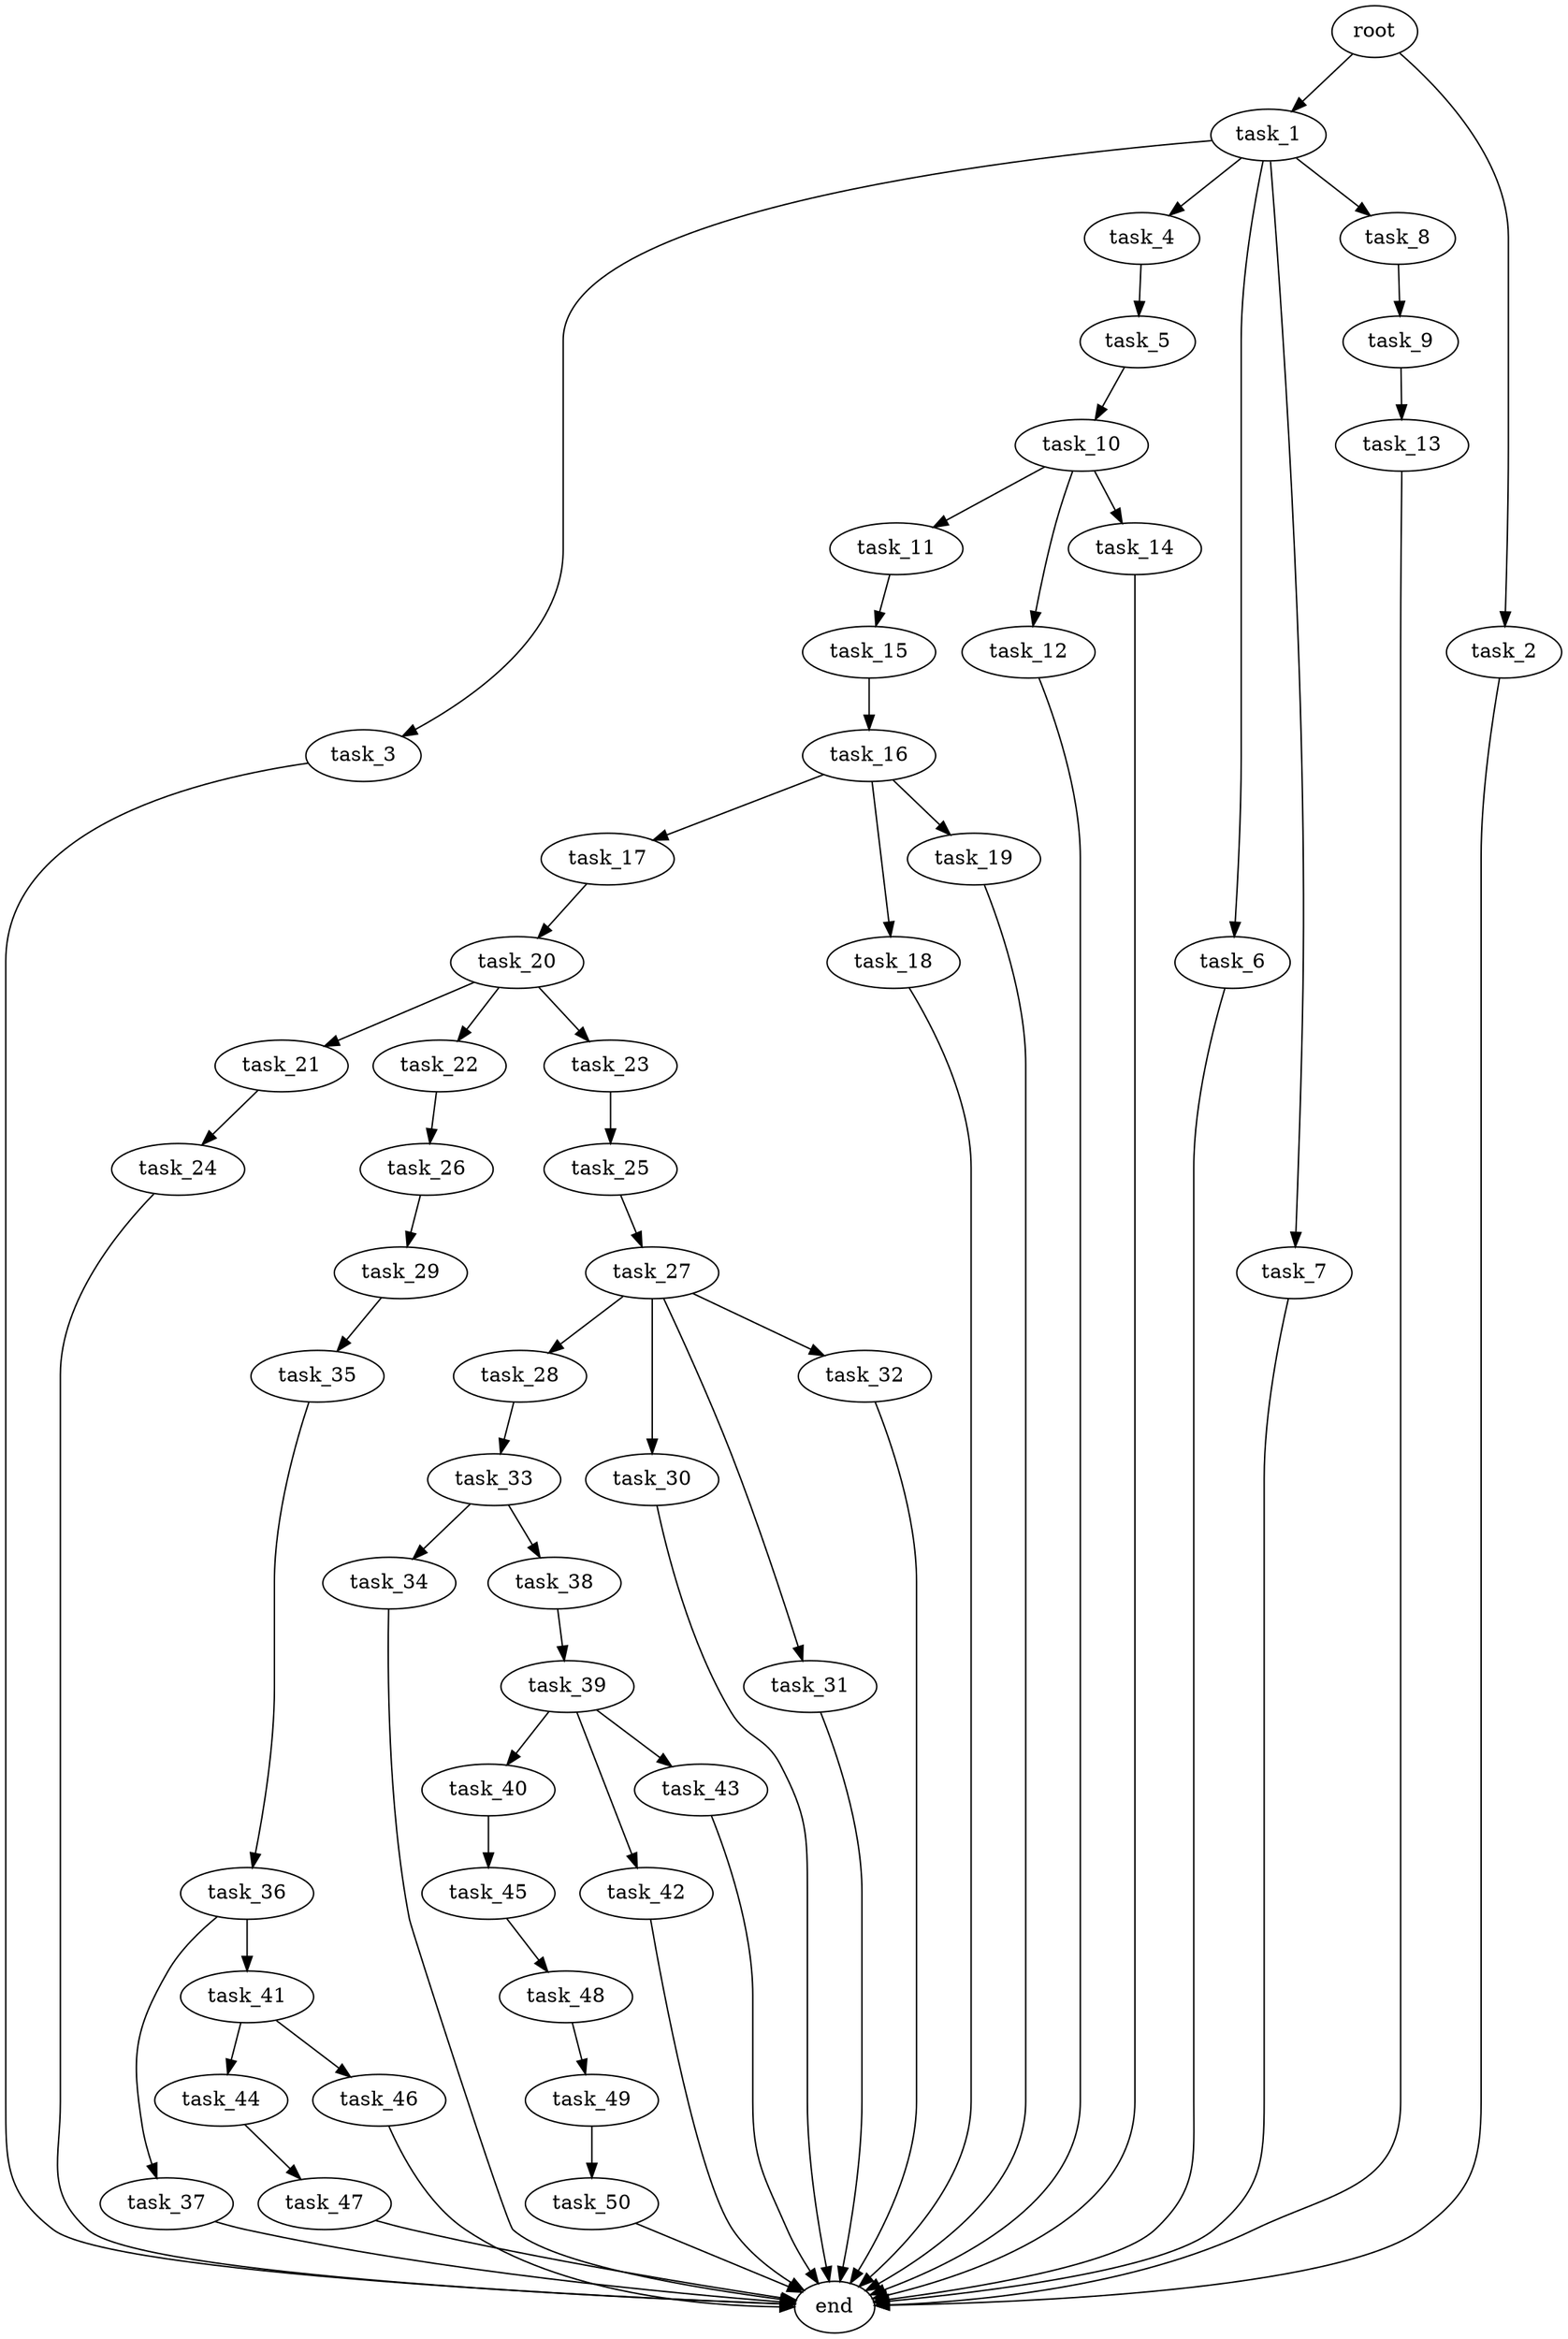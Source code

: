 digraph G {
  root [size="0.000000e+00"];
  task_1 [size="4.127507e+09"];
  task_2 [size="9.010546e+09"];
  task_3 [size="3.628643e+09"];
  task_4 [size="3.170782e+09"];
  task_5 [size="4.190490e+09"];
  task_6 [size="6.059478e+09"];
  task_7 [size="1.265326e+09"];
  task_8 [size="7.191451e+08"];
  task_9 [size="9.913158e+09"];
  task_10 [size="5.469956e+09"];
  task_11 [size="8.787986e+09"];
  task_12 [size="2.108916e+08"];
  task_13 [size="2.134016e+09"];
  task_14 [size="8.170306e+08"];
  task_15 [size="7.272623e+09"];
  task_16 [size="3.976955e+09"];
  task_17 [size="2.874982e+09"];
  task_18 [size="4.807442e+09"];
  task_19 [size="6.322419e+08"];
  task_20 [size="6.297301e+09"];
  task_21 [size="9.747500e+09"];
  task_22 [size="2.234220e+09"];
  task_23 [size="2.915285e+08"];
  task_24 [size="1.896643e+09"];
  task_25 [size="2.618723e+09"];
  task_26 [size="1.164568e+09"];
  task_27 [size="6.278286e+09"];
  task_28 [size="6.075899e+09"];
  task_29 [size="4.236182e+09"];
  task_30 [size="1.893553e+09"];
  task_31 [size="9.130695e+09"];
  task_32 [size="6.095283e+09"];
  task_33 [size="6.621100e+08"];
  task_34 [size="8.476319e+09"];
  task_35 [size="4.346020e+09"];
  task_36 [size="1.504904e+08"];
  task_37 [size="2.438938e+09"];
  task_38 [size="2.254057e+09"];
  task_39 [size="5.774474e+09"];
  task_40 [size="6.781304e+08"];
  task_41 [size="5.716080e+09"];
  task_42 [size="2.281932e+09"];
  task_43 [size="1.797669e+09"];
  task_44 [size="3.433551e+09"];
  task_45 [size="7.884151e+09"];
  task_46 [size="5.337070e+09"];
  task_47 [size="8.855226e+09"];
  task_48 [size="6.351011e+09"];
  task_49 [size="4.023785e+09"];
  task_50 [size="4.542685e+09"];
  end [size="0.000000e+00"];

  root -> task_1 [size="1.000000e-12"];
  root -> task_2 [size="1.000000e-12"];
  task_1 -> task_3 [size="3.628643e+08"];
  task_1 -> task_4 [size="3.170782e+08"];
  task_1 -> task_6 [size="6.059478e+08"];
  task_1 -> task_7 [size="1.265326e+08"];
  task_1 -> task_8 [size="7.191451e+07"];
  task_2 -> end [size="1.000000e-12"];
  task_3 -> end [size="1.000000e-12"];
  task_4 -> task_5 [size="4.190490e+08"];
  task_5 -> task_10 [size="5.469956e+08"];
  task_6 -> end [size="1.000000e-12"];
  task_7 -> end [size="1.000000e-12"];
  task_8 -> task_9 [size="9.913158e+08"];
  task_9 -> task_13 [size="2.134016e+08"];
  task_10 -> task_11 [size="8.787986e+08"];
  task_10 -> task_12 [size="2.108916e+07"];
  task_10 -> task_14 [size="8.170306e+07"];
  task_11 -> task_15 [size="7.272623e+08"];
  task_12 -> end [size="1.000000e-12"];
  task_13 -> end [size="1.000000e-12"];
  task_14 -> end [size="1.000000e-12"];
  task_15 -> task_16 [size="3.976955e+08"];
  task_16 -> task_17 [size="2.874982e+08"];
  task_16 -> task_18 [size="4.807442e+08"];
  task_16 -> task_19 [size="6.322419e+07"];
  task_17 -> task_20 [size="6.297301e+08"];
  task_18 -> end [size="1.000000e-12"];
  task_19 -> end [size="1.000000e-12"];
  task_20 -> task_21 [size="9.747500e+08"];
  task_20 -> task_22 [size="2.234220e+08"];
  task_20 -> task_23 [size="2.915285e+07"];
  task_21 -> task_24 [size="1.896643e+08"];
  task_22 -> task_26 [size="1.164568e+08"];
  task_23 -> task_25 [size="2.618723e+08"];
  task_24 -> end [size="1.000000e-12"];
  task_25 -> task_27 [size="6.278286e+08"];
  task_26 -> task_29 [size="4.236182e+08"];
  task_27 -> task_28 [size="6.075899e+08"];
  task_27 -> task_30 [size="1.893553e+08"];
  task_27 -> task_31 [size="9.130695e+08"];
  task_27 -> task_32 [size="6.095283e+08"];
  task_28 -> task_33 [size="6.621100e+07"];
  task_29 -> task_35 [size="4.346020e+08"];
  task_30 -> end [size="1.000000e-12"];
  task_31 -> end [size="1.000000e-12"];
  task_32 -> end [size="1.000000e-12"];
  task_33 -> task_34 [size="8.476319e+08"];
  task_33 -> task_38 [size="2.254057e+08"];
  task_34 -> end [size="1.000000e-12"];
  task_35 -> task_36 [size="1.504904e+07"];
  task_36 -> task_37 [size="2.438938e+08"];
  task_36 -> task_41 [size="5.716080e+08"];
  task_37 -> end [size="1.000000e-12"];
  task_38 -> task_39 [size="5.774474e+08"];
  task_39 -> task_40 [size="6.781304e+07"];
  task_39 -> task_42 [size="2.281932e+08"];
  task_39 -> task_43 [size="1.797669e+08"];
  task_40 -> task_45 [size="7.884151e+08"];
  task_41 -> task_44 [size="3.433551e+08"];
  task_41 -> task_46 [size="5.337070e+08"];
  task_42 -> end [size="1.000000e-12"];
  task_43 -> end [size="1.000000e-12"];
  task_44 -> task_47 [size="8.855226e+08"];
  task_45 -> task_48 [size="6.351011e+08"];
  task_46 -> end [size="1.000000e-12"];
  task_47 -> end [size="1.000000e-12"];
  task_48 -> task_49 [size="4.023785e+08"];
  task_49 -> task_50 [size="4.542685e+08"];
  task_50 -> end [size="1.000000e-12"];
}

